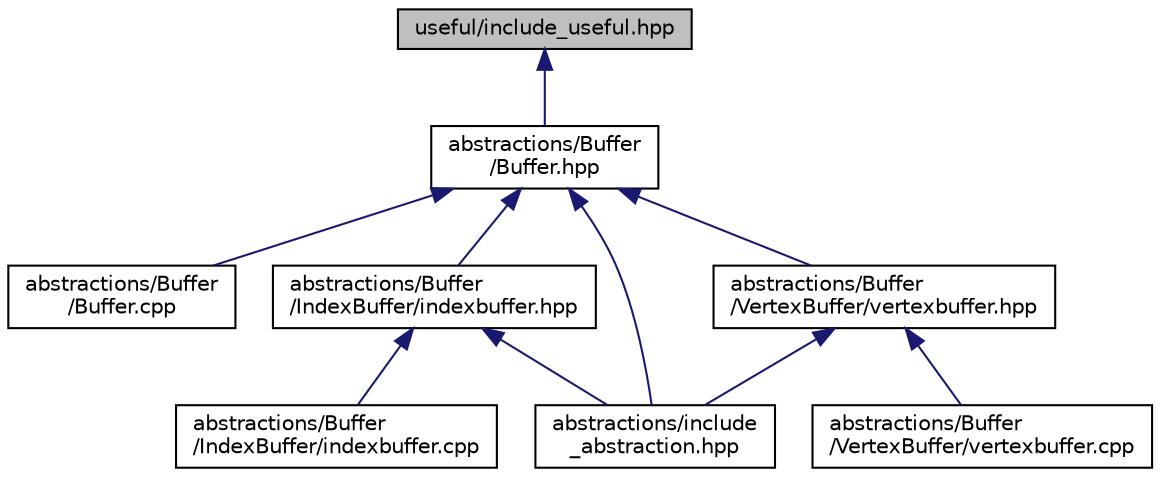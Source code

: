 digraph "useful/include_useful.hpp"
{
 // LATEX_PDF_SIZE
  edge [fontname="Helvetica",fontsize="10",labelfontname="Helvetica",labelfontsize="10"];
  node [fontname="Helvetica",fontsize="10",shape=record];
  Node1 [label="useful/include_useful.hpp",height=0.2,width=0.4,color="black", fillcolor="grey75", style="filled", fontcolor="black",tooltip=" "];
  Node1 -> Node2 [dir="back",color="midnightblue",fontsize="10",style="solid"];
  Node2 [label="abstractions/Buffer\l/Buffer.hpp",height=0.2,width=0.4,color="black", fillcolor="white", style="filled",URL="$Buffer_8hpp.html",tooltip=" "];
  Node2 -> Node3 [dir="back",color="midnightblue",fontsize="10",style="solid"];
  Node3 [label="abstractions/Buffer\l/Buffer.cpp",height=0.2,width=0.4,color="black", fillcolor="white", style="filled",URL="$Buffer_8cpp.html",tooltip=" "];
  Node2 -> Node4 [dir="back",color="midnightblue",fontsize="10",style="solid"];
  Node4 [label="abstractions/Buffer\l/IndexBuffer/indexbuffer.hpp",height=0.2,width=0.4,color="black", fillcolor="white", style="filled",URL="$indexbuffer_8hpp.html",tooltip=" "];
  Node4 -> Node5 [dir="back",color="midnightblue",fontsize="10",style="solid"];
  Node5 [label="abstractions/Buffer\l/IndexBuffer/indexbuffer.cpp",height=0.2,width=0.4,color="black", fillcolor="white", style="filled",URL="$indexbuffer_8cpp.html",tooltip=" "];
  Node4 -> Node6 [dir="back",color="midnightblue",fontsize="10",style="solid"];
  Node6 [label="abstractions/include\l_abstraction.hpp",height=0.2,width=0.4,color="black", fillcolor="white", style="filled",URL="$include__abstraction_8hpp.html",tooltip=" "];
  Node2 -> Node7 [dir="back",color="midnightblue",fontsize="10",style="solid"];
  Node7 [label="abstractions/Buffer\l/VertexBuffer/vertexbuffer.hpp",height=0.2,width=0.4,color="black", fillcolor="white", style="filled",URL="$vertexbuffer_8hpp.html",tooltip=" "];
  Node7 -> Node8 [dir="back",color="midnightblue",fontsize="10",style="solid"];
  Node8 [label="abstractions/Buffer\l/VertexBuffer/vertexbuffer.cpp",height=0.2,width=0.4,color="black", fillcolor="white", style="filled",URL="$vertexbuffer_8cpp.html",tooltip=" "];
  Node7 -> Node6 [dir="back",color="midnightblue",fontsize="10",style="solid"];
  Node2 -> Node6 [dir="back",color="midnightblue",fontsize="10",style="solid"];
}
